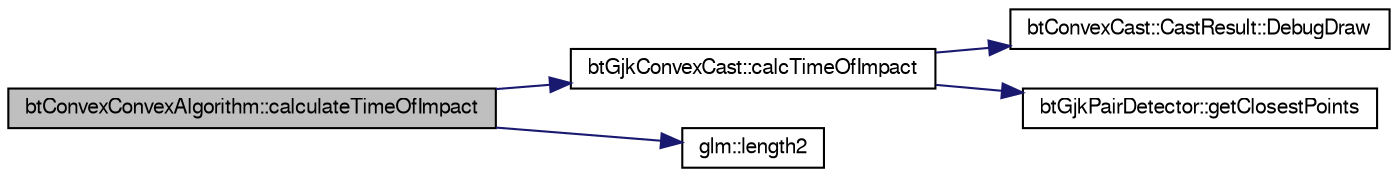digraph G
{
  bgcolor="transparent";
  edge [fontname="FreeSans",fontsize=10,labelfontname="FreeSans",labelfontsize=10];
  node [fontname="FreeSans",fontsize=10,shape=record];
  rankdir=LR;
  Node1 [label="btConvexConvexAlgorithm::calculateTimeOfImpact",height=0.2,width=0.4,color="black", fillcolor="grey75", style="filled" fontcolor="black"];
  Node1 -> Node2 [color="midnightblue",fontsize=10,style="solid"];
  Node2 [label="btGjkConvexCast::calcTimeOfImpact",height=0.2,width=0.4,color="black",URL="$classbt_gjk_convex_cast.html#814009e1ebc582495689f365a42ce2c1",tooltip="cast a convex against another convex object"];
  Node2 -> Node3 [color="midnightblue",fontsize=10,style="solid"];
  Node3 [label="btConvexCast::CastResult::DebugDraw",height=0.2,width=0.4,color="black",URL="$structbt_convex_cast_1_1_cast_result.html#febcf038c88ef123c0570d5ab79cb3c6"];
  Node2 -> Node4 [color="midnightblue",fontsize=10,style="solid"];
  Node4 [label="btGjkPairDetector::getClosestPoints",height=0.2,width=0.4,color="black",URL="$classbt_gjk_pair_detector.html#42505a0ccc728c82595febe9af3a3bc8"];
  Node1 -> Node5 [color="midnightblue",fontsize=10,style="solid"];
  Node5 [label="glm::length2",height=0.2,width=0.4,color="black",URL="$group__gtx__quaternion.html#ge0ff959e757f5feba0bd375658673d0d"];
}
